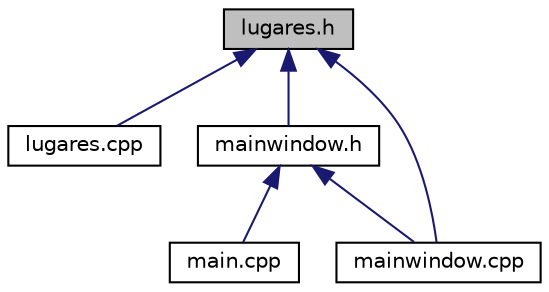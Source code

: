 digraph "lugares.h"
{
 // LATEX_PDF_SIZE
  edge [fontname="Helvetica",fontsize="10",labelfontname="Helvetica",labelfontsize="10"];
  node [fontname="Helvetica",fontsize="10",shape=record];
  Node1 [label="lugares.h",height=0.2,width=0.4,color="black", fillcolor="grey75", style="filled", fontcolor="black",tooltip="Definición de la clase Lugar."];
  Node1 -> Node2 [dir="back",color="midnightblue",fontsize="10",style="solid",fontname="Helvetica"];
  Node2 [label="lugares.cpp",height=0.2,width=0.4,color="black", fillcolor="white", style="filled",URL="$lugares_8cpp.html",tooltip="Implementación de la clase Lugar."];
  Node1 -> Node3 [dir="back",color="midnightblue",fontsize="10",style="solid",fontname="Helvetica"];
  Node3 [label="mainwindow.h",height=0.2,width=0.4,color="black", fillcolor="white", style="filled",URL="$mainwindow_8h.html",tooltip="Definición de la clase MainWindow."];
  Node3 -> Node4 [dir="back",color="midnightblue",fontsize="10",style="solid",fontname="Helvetica"];
  Node4 [label="main.cpp",height=0.2,width=0.4,color="black", fillcolor="white", style="filled",URL="$main_8cpp.html",tooltip="Punto de entrada de la aplicación."];
  Node3 -> Node5 [dir="back",color="midnightblue",fontsize="10",style="solid",fontname="Helvetica"];
  Node5 [label="mainwindow.cpp",height=0.2,width=0.4,color="black", fillcolor="white", style="filled",URL="$mainwindow_8cpp.html",tooltip="Implementación de la clase MainWindow."];
  Node1 -> Node5 [dir="back",color="midnightblue",fontsize="10",style="solid",fontname="Helvetica"];
}
